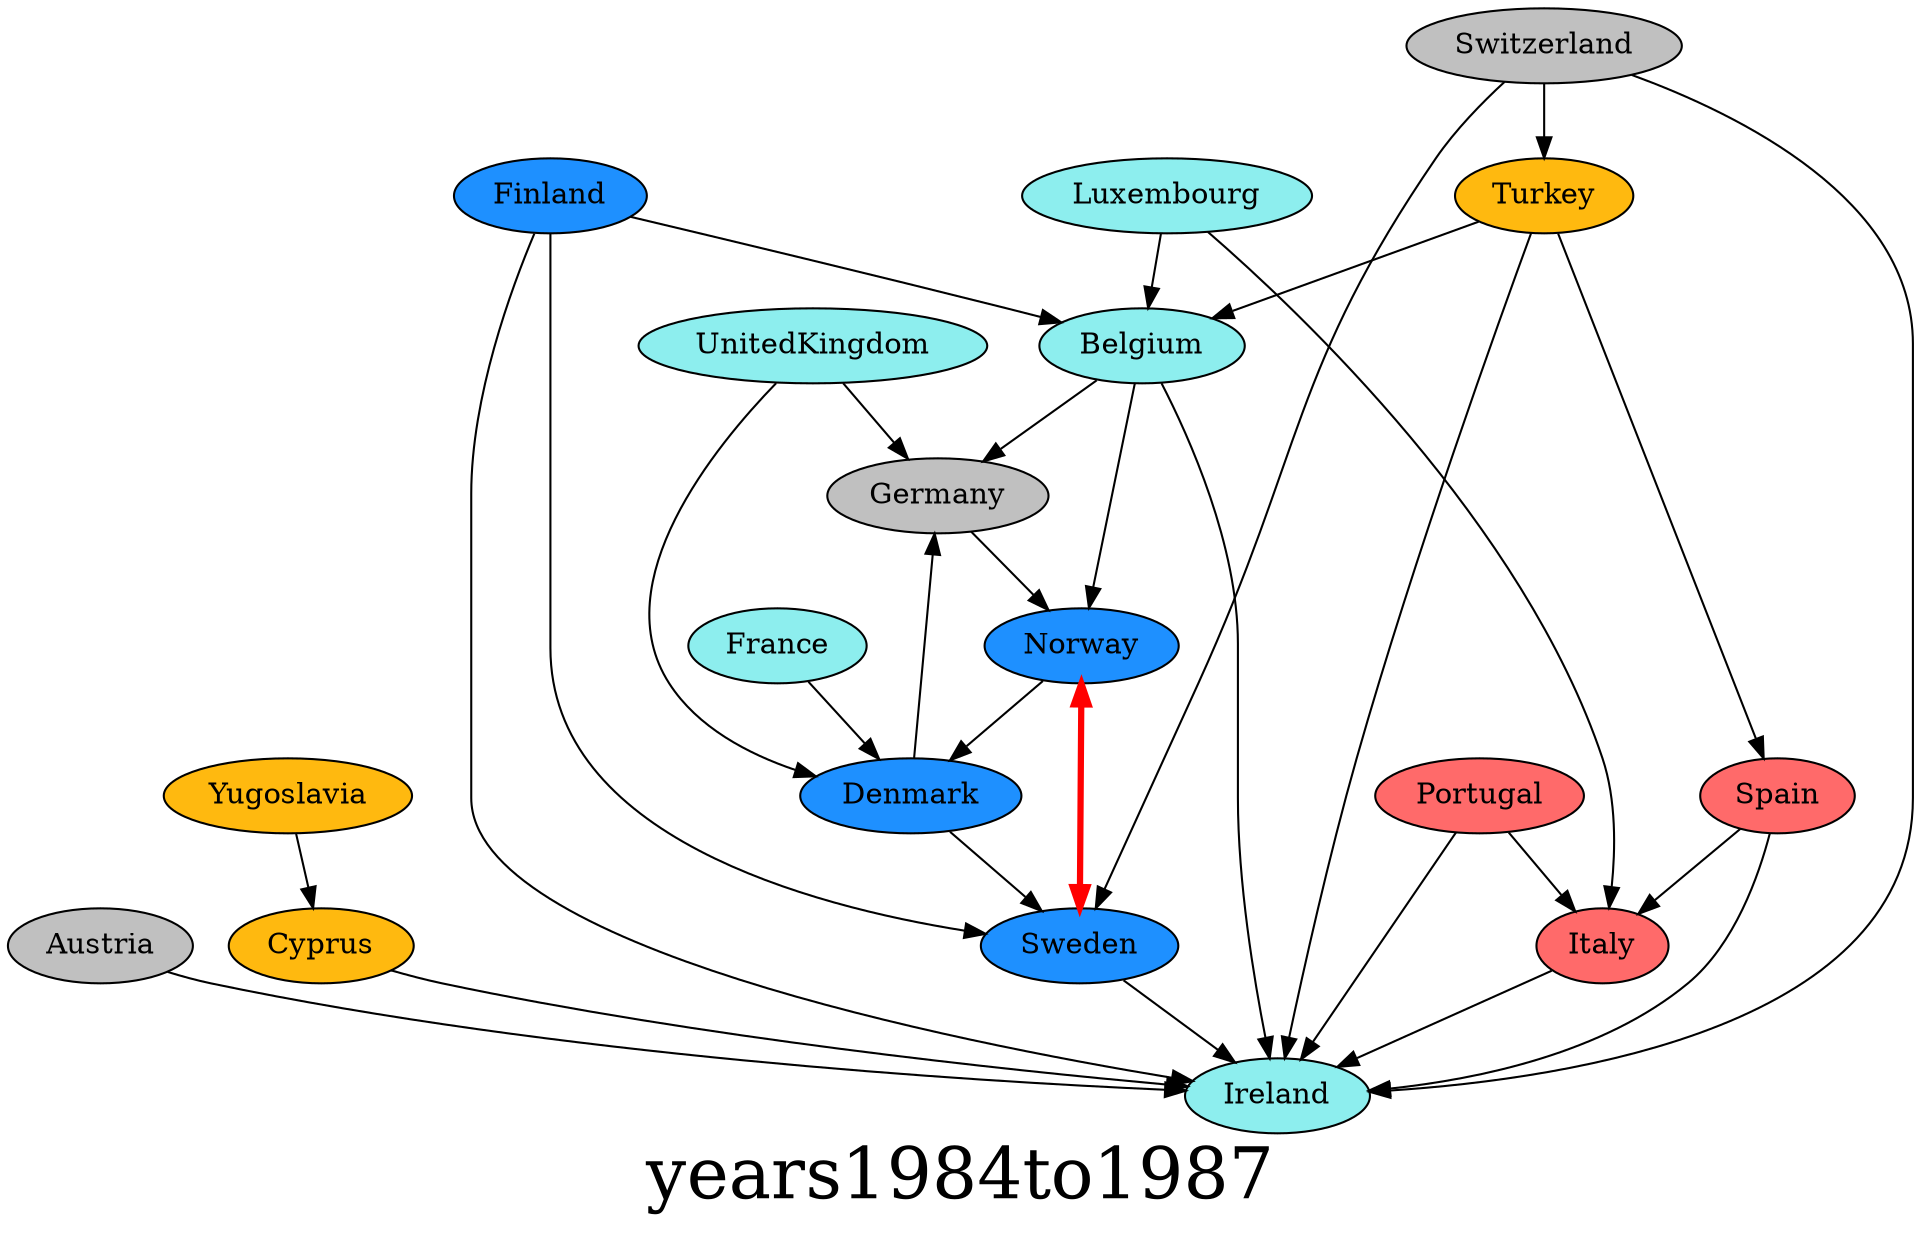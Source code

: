 digraph{ graph [label=years1984to1987, fontsize=34]; Austria [style=filled,fillcolor=gray]; Ireland [style=filled,fillcolor=darkslategray2]; Belgium [style=filled,fillcolor=darkslategray2]; Germany [style=filled,fillcolor=gray]; Belgium [style=filled,fillcolor=darkslategray2]; Ireland [style=filled,fillcolor=darkslategray2]; Belgium [style=filled,fillcolor=darkslategray2]; Norway [style=filled,fillcolor=dodgerblue]; Cyprus [style=filled,fillcolor=darkgoldenrod1]; Ireland [style=filled,fillcolor=darkslategray2]; Denmark [style=filled,fillcolor=dodgerblue]; Germany [style=filled,fillcolor=gray]; Denmark [style=filled,fillcolor=dodgerblue]; Sweden [style=filled,fillcolor=dodgerblue]; Finland [style=filled,fillcolor=dodgerblue]; Belgium [style=filled,fillcolor=darkslategray2]; Finland [style=filled,fillcolor=dodgerblue]; Ireland [style=filled,fillcolor=darkslategray2]; Finland [style=filled,fillcolor=dodgerblue]; Sweden [style=filled,fillcolor=dodgerblue]; France [style=filled,fillcolor=darkslategray2]; Denmark [style=filled,fillcolor=dodgerblue]; Germany [style=filled,fillcolor=gray]; Norway [style=filled,fillcolor=dodgerblue]; Italy [style=filled,fillcolor=indianred1]; Ireland [style=filled,fillcolor=darkslategray2]; Luxembourg [style=filled,fillcolor=darkslategray2]; Belgium [style=filled,fillcolor=darkslategray2]; Luxembourg [style=filled,fillcolor=darkslategray2]; Italy [style=filled,fillcolor=indianred1]; Norway [style=filled,fillcolor=dodgerblue]; Denmark [style=filled,fillcolor=dodgerblue]; Norway [style=filled,fillcolor=dodgerblue]; Sweden [style=filled,fillcolor=dodgerblue]; Portugal [style=filled,fillcolor=indianred1]; Ireland [style=filled,fillcolor=darkslategray2]; Portugal [style=filled,fillcolor=indianred1]; Italy [style=filled,fillcolor=indianred1]; Spain [style=filled,fillcolor=indianred1]; Ireland [style=filled,fillcolor=darkslategray2]; Spain [style=filled,fillcolor=indianred1]; Italy [style=filled,fillcolor=indianred1]; Sweden [style=filled,fillcolor=dodgerblue]; Ireland [style=filled,fillcolor=darkslategray2]; Sweden [style=filled,fillcolor=dodgerblue]; Norway [style=filled,fillcolor=dodgerblue]; Switzerland [style=filled,fillcolor=gray]; Ireland [style=filled,fillcolor=darkslategray2]; Switzerland [style=filled,fillcolor=gray]; Sweden [style=filled,fillcolor=dodgerblue]; Switzerland [style=filled,fillcolor=gray]; Turkey [style=filled,fillcolor=darkgoldenrod1]; Belgium [style=filled,fillcolor=darkslategray2]; Turkey [style=filled,fillcolor=darkgoldenrod1]; Ireland [style=filled,fillcolor=darkslategray2]; Turkey [style=filled,fillcolor=darkgoldenrod1]; Spain [style=filled,fillcolor=indianred1]; UnitedKingdom [style=filled,fillcolor=darkslategray2]; Denmark [style=filled,fillcolor=dodgerblue]; UnitedKingdom [style=filled,fillcolor=darkslategray2]; Germany [style=filled,fillcolor=gray]; Yugoslavia [style=filled,fillcolor=darkgoldenrod1]; Cyprus [style=filled,fillcolor=darkgoldenrod1]; Norway->Sweden [dir=both color=red penwidth=3];Austria->Ireland;Belgium->Germany;Belgium->Ireland;Belgium->Norway;Cyprus->Ireland;Denmark->Germany;Denmark->Sweden;Finland->Belgium;Finland->Ireland;Finland->Sweden;France->Denmark;Germany->Norway;Italy->Ireland;Luxembourg->Belgium;Luxembourg->Italy;Norway->Denmark;Portugal->Ireland;Portugal->Italy;Spain->Ireland;Spain->Italy;Sweden->Ireland;Switzerland->Ireland;Switzerland->Sweden;Switzerland->Turkey;Turkey->Belgium;Turkey->Ireland;Turkey->Spain;UnitedKingdom->Denmark;UnitedKingdom->Germany;Yugoslavia->Cyprus;}
